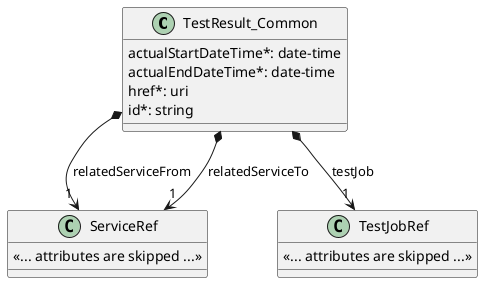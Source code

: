 @startuml useCase21Model

class TestResult_Common {

    actualStartDateTime*: date-time
    actualEndDateTime*: date-time
    href*: uri
    id*: string
}

TestResult_Common *-->"1" ServiceRef : relatedServiceFrom
TestResult_Common *-->"1" ServiceRef : relatedServiceTo
TestResult_Common *-->"1" TestJobRef : testJob

class ServiceRef {

    <<... attributes are skipped ...>>
}


class TestJobRef {

    <<... attributes are skipped ...>>
}
@enduml